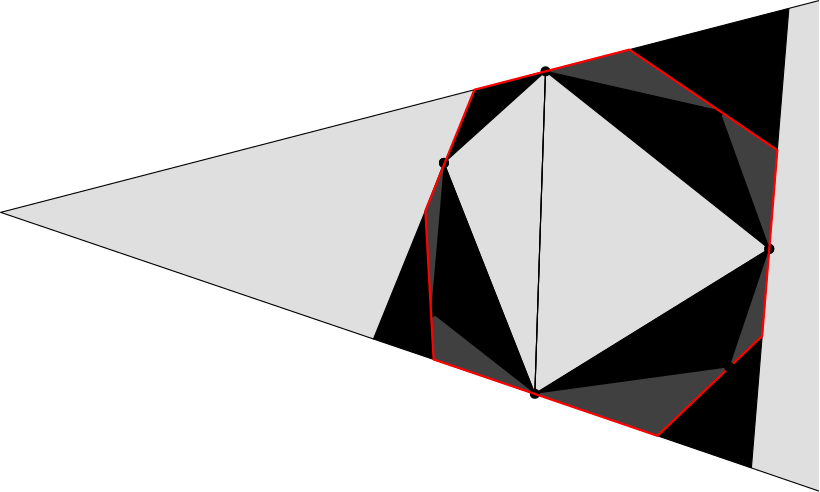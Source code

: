 <?xml version="1.0"?>
<!DOCTYPE ipe SYSTEM "ipe.dtd">
<ipe version="70000" creator="ipe6upgrade">
<info created="D:20061103095156" modified="D:20080513214325"/>
<ipestyle name="ipe6">
<color name="red" value="1 0 0"/>
<color name="green" value="0 1 0"/>
<color name="blue" value="0 0 1"/>
<color name="yellow" value="1 1 0"/>
<color name="gray1" value="0.125"/>
<color name="gray2" value="0.25"/>
<color name="gray3" value="0.375"/>
<color name="gray4" value="0.5"/>
<color name="gray5" value="0.625"/>
<color name="gray6" value="0.75"/>
<color name="gray7" value="0.875"/>
<dashstyle name="dashed" value="[4] 0"/>
<dashstyle name="dotted" value="[1 3] 0"/>
<dashstyle name="dash dotted" value="[4 2 1 2] 0"/>
<dashstyle name="dash dot dotted" value="[4 2 1 2 1 2] 0"/>
<pen name="heavier" value="0.8"/>
<pen name="fat" value="1.2"/>
<pen name="ultrafat" value="2"/>
<textsize name="large" value="\large"/>
<textsize name="Large" value="\Large"/>
<textsize name="LARGE" value="\LARGE"/>
<textsize name="huge" value="\huge"/>
<textsize name="Huge" value="\Huge"/>
<textsize name="small" value="\small"/>
<textsize name="footnote" value="\footnotesize"/>
<textsize name="tiny" value="\tiny"/>
<symbolsize name="small" value="2"/>
<symbolsize name="tiny" value="1.1"/>
<symbolsize name="large" value="5"/>
<arrowsize name="small" value="5"/>
<arrowsize name="tiny" value="3"/>
<arrowsize name="large" value="10"/>
<symbol name="mark/circle(sx)" transformations="translations">
<path fill="sym-stroke">
0.6 0 0 0.6 0 0 e 0.4 0 0 0.4 0 0 e
</path></symbol>
<symbol name="mark/disk(sx)" transformations="translations">
<path fill="sym-stroke">
0.6 0 0 0.6 0 0 e
</path></symbol>
<symbol name="mark/fdisk(sfx)" transformations="translations">
<group><path fill="sym-stroke" fillrule="eofill">
0.6 0 0 0.6 0 0 e 0.4 0 0 0.4 0 0 e
</path><path fill="sym-fill">
0.4 0 0 0.4 0 0 e
</path></group></symbol>
<symbol name="mark/box(sx)" transformations="translations">
<path fill="sym-stroke" fillrule="eofill">
-0.6 -0.6 m 0.6 -0.6 l 0.6 0.6 l -0.6 0.6 l h -0.4 -0.4 m 0.4 -0.4 l 0.4 0.4 l -0.4 0.4 l h</path></symbol>
<symbol name="mark/square(sx)" transformations="translations">
<path fill="sym-stroke">
-0.6 -0.6 m 0.6 -0.6 l 0.6 0.6 l -0.6 0.6 l h</path></symbol>
<symbol name="mark/fsquare(sfx)" transformations="translations">
<group><path fill="sym-stroke" fillrule="eofill">
-0.6 -0.6 m 0.6 -0.6 l 0.6 0.6 l -0.6 0.6 l h-0.4 -0.4 m 0.4 -0.4 l 0.4 0.4 l -0.4 0.4 l h</path><path fill="sym-fill">
-0.4 -0.4 m 0.4 -0.4 l 0.4 0.4 l -0.4 0.4 l h</path></group></symbol>
<symbol name="mark/cross(sx)" transformations="translations">
<group><path fill="sym-stroke">
-0.43 -0.57 m 0.57 0.43 l 0.43 0.57 l -0.57 -0.43 l h</path><path fill="sym-stroke">
-0.43 0.57 m 0.57 -0.43 l 0.43 -0.57 l -0.57 0.43 l h</path>
</group></symbol>
<textstyle name="center" begin="\begin{center}"
end="\end{center}"/>
<textstyle name="itemize" begin="\begin{itemize}"
end="\end{itemize}"/>
<textstyle name="item" begin="\begin{itemize}\item{}"
end="\end{itemize}"/>
</ipestyle>
<page>
<layer name="alpha"/>
<view layers="alpha" active="alpha"/>
<path layer="alpha" pen="normal" matrix="2.16 0 0 2.16 -365.349 50.4776" fill="gray7">
398.697 194.228 m
262.296 158.926 l
398.697 112.468 l
h
</path>
<path pen="normal" matrix="2.16 0 0 2.16 -365.349 50.4776" fill="gray">
351.342 128.686 m
387.434 116.325 l
390.412 152.84 l
393.681 192.93 l
353.122 182.432 l
390.412 152.84 l
h
</path>
<path stroke="black" pen="normal" matrix="1.08 0 0 1.08 191.721 210.996">
271.555 237.233 m
259.06 84.0239 l
</path>
<path stroke="black" pen="normal" matrix="1.08 0 0 1.08 191.721 210.996">
265.016 157.054 m
186.877 108.745 l
251.732 117.623 l
h
</path>
<path pen="normal" matrix="2.16 0 0 2.16 -365.349 50.4776">
351.342 128.686 m
334.033 142.235 l
336.193 167.172 l
333.094 159.172 l
334.467 134.416 l
h
</path>
<path pen="normal" matrix="2.16 0 0 2.16 -365.349 50.4776" fill="gray">
351.342 128.686 m
336.193 167.172 l
353.122 182.432 l
341.28 179.368 l
324.44 137.822 l
h
</path>
<path stroke="black" pen="normal" matrix="1.08 0 0 1.08 191.721 210.996">
190.436 216.238 m
156.578 185.717 l
186.877 108.745 l
h
</path>
<path pen="normal" matrix="2.16 0 0 2.16 -365.349 50.4776" fill="gray2">
390.412 152.84 m
391.753 169.285 l
367.098 186.05 l
353.122 182.432 l
382.108 175.844 l
h
</path>
<path stroke="black" pen="normal" matrix="1.08 0 0 1.08 191.721 210.996">
186.877 108.745 m
190.436 216.238 l
8.78337 169.225 l
h
</path>
<path stroke="black" pen="normal" matrix="1.08 0 0 1.08 191.721 210.996">
190.436 216.238 m
281.587 239.829 l
</path>
<path stroke="black" pen="normal" matrix="1.08 0 0 1.08 191.721 210.996">
186.877 108.745 m
281.587 76.3089 l
</path>
<path stroke="black" pen="normal" matrix="1.08 0 0 1.08 191.721 210.996">
265.016 157.054 m
190.436 216.238 l
186.877 108.745 l
h
</path>
<use name="mark/disk(sx)" pos="156.578 185.717" matrix="1.08 0 0 1.08 191.721 210.996" size="normal" stroke="black"/>
<path stroke="black" pen="normal" matrix="1.08 0 0 1.08 191.721 210.996">
218.389 223.473 m
267.699 189.944 l
</path>
<use name="mark/disk(sx)" pos="248.408 203.061" matrix="1.08 0 0 1.08 191.721 210.996" size="normal" stroke="black"/>
<path stroke="black" pen="normal" matrix="1.08 0 0 1.08 191.721 210.996">
190.436 216.238 m
248.408 203.061 l
265.016 157.054 l
</path>
<path stroke="black" pen="normal" matrix="1.08 0 0 1.08 191.721 210.996">
227.769 94.7401 m
262.65 128.049 l
</path>
<use name="mark/disk(sx)" pos="156.578 185.717" matrix="1.08 0 0 1.08 191.721 210.996" size="normal" stroke="black"/>
<path stroke="black" pen="normal" matrix="1.08 0 0 1.08 191.721 210.996">
150.38 169.717 m
153.126 120.206 l
</path>
<path stroke="black" pen="normal" matrix="1.08 0 0 1.08 191.721 210.996">
156.578 185.717 m
152.259 135.843 l
186.877 108.745 l
h
</path>
<path stroke="black" pen="normal" matrix="1.08 0 0 1.08 191.721 210.996">
166.752 210.109 m
133.072 127.017 l
h
</path>
<path pen="normal" matrix="2.16 0 0 2.16 -365.349 50.4776" fill="gray2">
351.342 128.686 m
334.033 142.235 l
336.193 167.172 l
333.094 159.172 l
334.467 134.416 l
h
</path>
<path pen="normal" matrix="2.16 0 0 2.16 -365.349 50.4776" fill="gray2">
351.342 128.686 m
371.788 121.683 l
389.229 138.338 l
390.412 152.84 l
383.77 133.125 l
h
</path>
<use name="mark/disk(sx)" pos="190.436 216.238" matrix="1.08 0 0 1.08 191.721 210.996" size="normal" stroke="black"/>
<use name="mark/disk(sx)" pos="265.016 157.054" matrix="1.08 0 0 1.08 191.721 210.996" size="normal" stroke="black"/>
<use name="mark/disk(sx)" pos="265.016 157.054" matrix="1.08 0 0 1.08 191.721 210.996" size="normal" stroke="black"/>
<use name="mark/disk(sx)" pos="186.877 108.745" matrix="1.08 0 0 1.08 191.721 210.996" size="normal" stroke="black"/>
<use name="mark/disk(sx)" pos="152.259 135.843" matrix="1.08 0 0 1.08 191.721 210.996" size="normal" stroke="black"/>
<path stroke="red" pen="heavier">
427.583 452.346 m
371.816 437.912 l
354.134 394.289 l
357.1 340.816 l
437.712 313.315 l
475.386 349.288 l
480.837 416.133 l
h
</path>
<use name="mark/disk(sx)" pos="463.592 338.029" size="normal" stroke="black"/>
</page>
</ipe>
